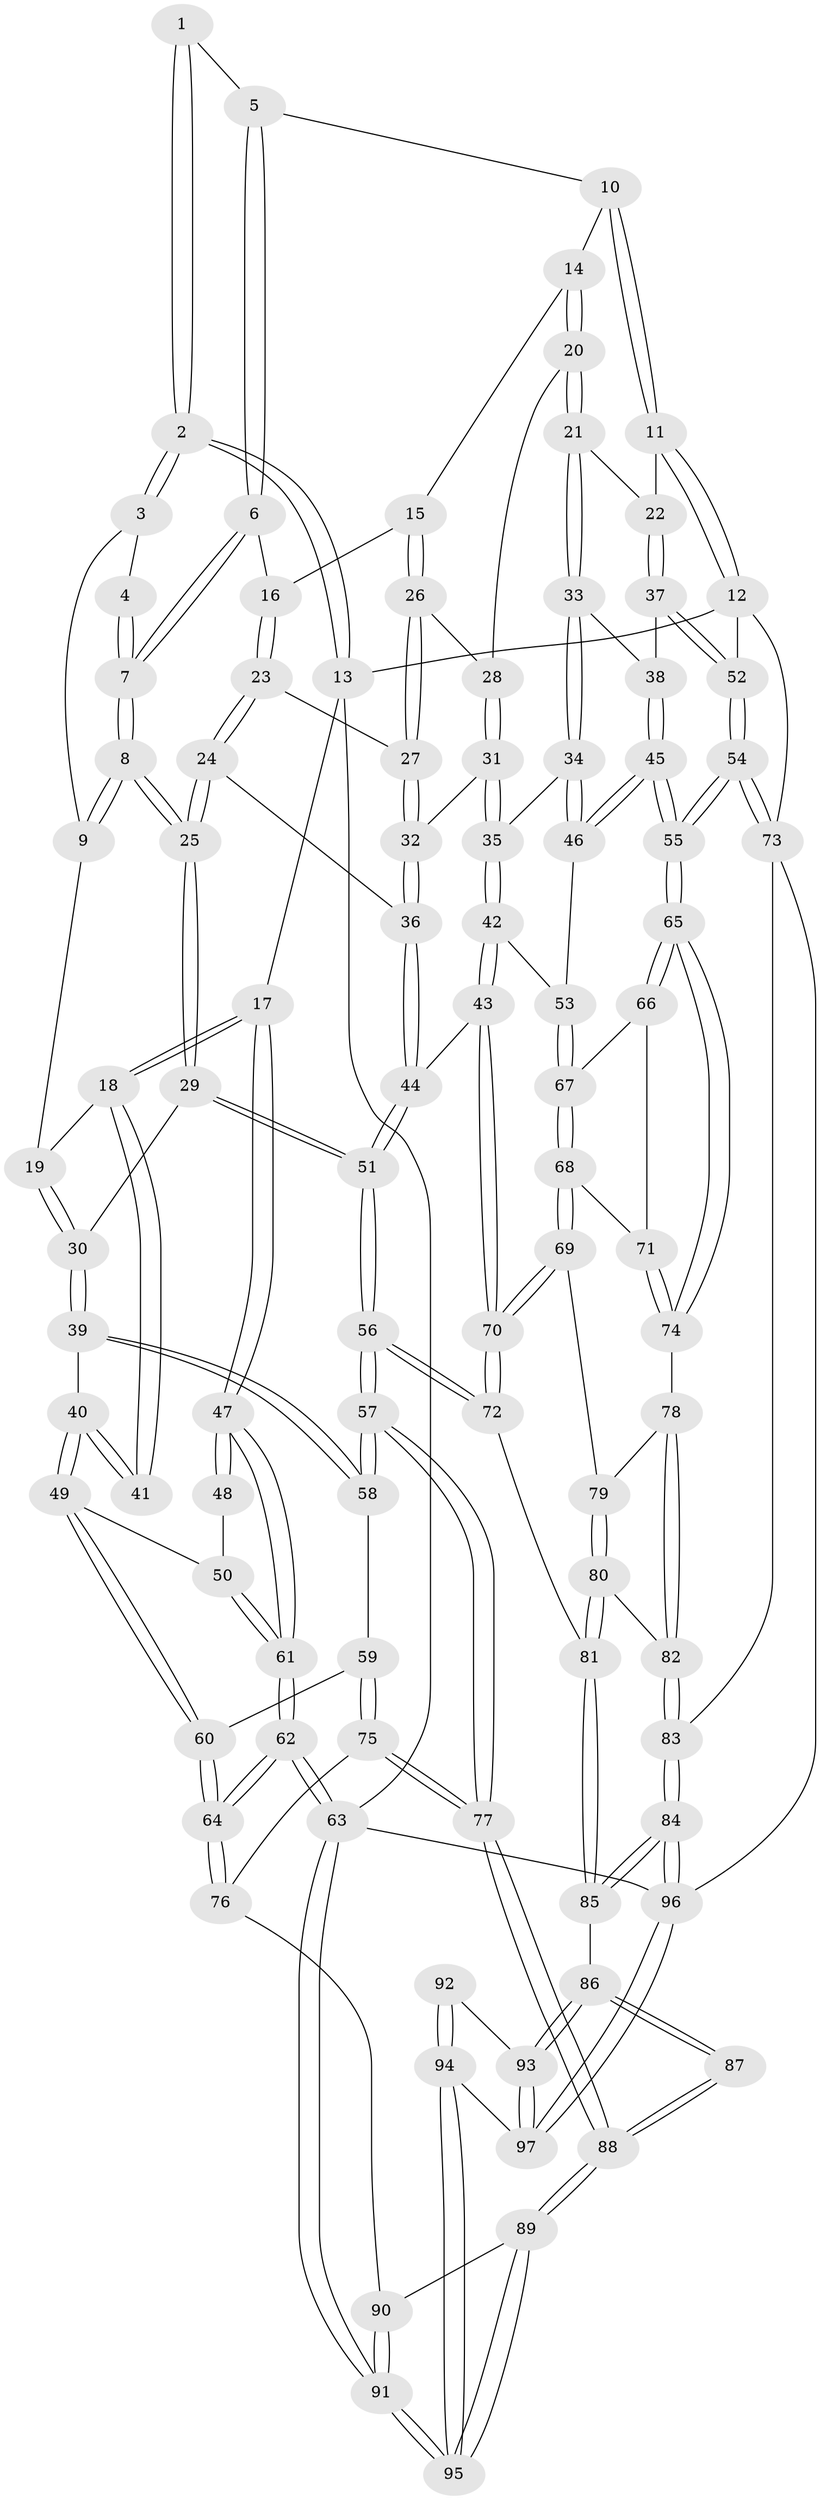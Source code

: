 // Generated by graph-tools (version 1.1) at 2025/38/03/09/25 02:38:47]
// undirected, 97 vertices, 239 edges
graph export_dot {
graph [start="1"]
  node [color=gray90,style=filled];
  1 [pos="+0.3774302301005264+0"];
  2 [pos="+0+0"];
  3 [pos="+0.2280871902130631+0.1041681056372358"];
  4 [pos="+0.2588769943447559+0.09386525762930838"];
  5 [pos="+0.44131397980600906+0"];
  6 [pos="+0.4213826989826067+0.04638327623273553"];
  7 [pos="+0.32782531092789824+0.21490727713291136"];
  8 [pos="+0.3114470416571014+0.28208479576434026"];
  9 [pos="+0.21701422290309702+0.11708468619891911"];
  10 [pos="+0.6257473930287188+0"];
  11 [pos="+1+0"];
  12 [pos="+1+0"];
  13 [pos="+0+0"];
  14 [pos="+0.6611603088588645+0.023235294697879057"];
  15 [pos="+0.5716839306805023+0.16941809237817668"];
  16 [pos="+0.49110218517092097+0.1666866717091786"];
  17 [pos="+0+0"];
  18 [pos="+0+3.341236509314865e-05"];
  19 [pos="+0.12888315382514867+0.14617521366358052"];
  20 [pos="+0.7340830606167017+0.14138562211732728"];
  21 [pos="+0.8125370670143611+0.18753991520270488"];
  22 [pos="+0.8297883934210782+0.18378485289561397"];
  23 [pos="+0.47006123836593894+0.23154329028387383"];
  24 [pos="+0.40735406725794465+0.276191210828587"];
  25 [pos="+0.3090601888284366+0.30001634570096286"];
  26 [pos="+0.5750830633870044+0.18608412278631825"];
  27 [pos="+0.5520593482778198+0.2529421828815224"];
  28 [pos="+0.6573442751551121+0.23855043734555692"];
  29 [pos="+0.2974680865948101+0.3154290391557246"];
  30 [pos="+0.25976383113233753+0.32359099988101625"];
  31 [pos="+0.6548445801913422+0.25228617774563294"];
  32 [pos="+0.5791018184974417+0.30781427364408837"];
  33 [pos="+0.7795380300926159+0.32810337354796043"];
  34 [pos="+0.7546888553772373+0.3437077401565289"];
  35 [pos="+0.7479201526623172+0.34787631788016693"];
  36 [pos="+0.5707090003967336+0.3468036002984425"];
  37 [pos="+1+0.3107567488591388"];
  38 [pos="+0.8164539856426591+0.3439080296499309"];
  39 [pos="+0.21719323893193787+0.35285799187848993"];
  40 [pos="+0.2049699491750362+0.3541877714631209"];
  41 [pos="+0.10127526576909804+0.33204915273542035"];
  42 [pos="+0.6748950872567959+0.4538497726661865"];
  43 [pos="+0.6146973557301294+0.47210020268462616"];
  44 [pos="+0.596150829309635+0.46844656164246185"];
  45 [pos="+0.9031605075248131+0.4816428778299092"];
  46 [pos="+0.8657410004058939+0.4819856096939876"];
  47 [pos="+0+0.3792409259708021"];
  48 [pos="+0.09068061079416163+0.33648274009940443"];
  49 [pos="+0.06397253081058696+0.4989913127346896"];
  50 [pos="+0.006417515187488966+0.4783318716692944"];
  51 [pos="+0.4635302851110349+0.5202406890827259"];
  52 [pos="+1+0.35838148865930336"];
  53 [pos="+0.739586715445633+0.4845087273343722"];
  54 [pos="+1+0.5609591209210729"];
  55 [pos="+1+0.5638384825890698"];
  56 [pos="+0.3737177214078494+0.7154682371745646"];
  57 [pos="+0.3710046182028322+0.7175353134161094"];
  58 [pos="+0.21676814264066763+0.371423495777239"];
  59 [pos="+0.18480529285840205+0.6081610614230398"];
  60 [pos="+0.08111524563611802+0.5323389971690566"];
  61 [pos="+0+0.4723610633529144"];
  62 [pos="+0+0.8789002795261514"];
  63 [pos="+0+1"];
  64 [pos="+0+0.8621094487078873"];
  65 [pos="+0.9947288382253595+0.6100001333239368"];
  66 [pos="+0.8034994082891893+0.575414083843947"];
  67 [pos="+0.7783372874175453+0.5646012961484207"];
  68 [pos="+0.7356575234874891+0.6621852927398902"];
  69 [pos="+0.7332940652582852+0.6637748976633301"];
  70 [pos="+0.6914693225661008+0.6835059030215414"];
  71 [pos="+0.7931768326929156+0.6496420717176902"];
  72 [pos="+0.6651627166178963+0.7572969717209916"];
  73 [pos="+1+0.7817397067343107"];
  74 [pos="+0.93932442629462+0.6442029765568829"];
  75 [pos="+0.2285599918574912+0.7125806954051213"];
  76 [pos="+0.10939416007250337+0.7641853585614011"];
  77 [pos="+0.3546874889077238+0.7319016842868934"];
  78 [pos="+0.9354155780436232+0.6486519776936571"];
  79 [pos="+0.8148975239355064+0.7056667919841547"];
  80 [pos="+0.7962214466781233+0.7565082415967956"];
  81 [pos="+0.6778462739520577+0.7786713031818389"];
  82 [pos="+0.8580839402162249+0.7639066562433168"];
  83 [pos="+0.8853737879934604+0.898760586346246"];
  84 [pos="+0.7743937451147301+0.9942103881974748"];
  85 [pos="+0.7010610126078639+0.8886665378918375"];
  86 [pos="+0.5433653872368678+0.9115193673457369"];
  87 [pos="+0.38280503925609194+0.7807074216563169"];
  88 [pos="+0.3573577876003667+0.7475743639913028"];
  89 [pos="+0.2953073295163112+0.9697297832365841"];
  90 [pos="+0.17478077027975136+0.9089535631669093"];
  91 [pos="+0.21920576802325747+1"];
  92 [pos="+0.4114033865694797+0.8583963228133807"];
  93 [pos="+0.5140187259724763+1"];
  94 [pos="+0.4635521731392012+1"];
  95 [pos="+0.23961260780562113+1"];
  96 [pos="+0.7631148570239273+1"];
  97 [pos="+0.5137595656405433+1"];
  1 -- 2;
  1 -- 2;
  1 -- 5;
  2 -- 3;
  2 -- 3;
  2 -- 13;
  2 -- 13;
  3 -- 4;
  3 -- 9;
  4 -- 7;
  4 -- 7;
  5 -- 6;
  5 -- 6;
  5 -- 10;
  6 -- 7;
  6 -- 7;
  6 -- 16;
  7 -- 8;
  7 -- 8;
  8 -- 9;
  8 -- 9;
  8 -- 25;
  8 -- 25;
  9 -- 19;
  10 -- 11;
  10 -- 11;
  10 -- 14;
  11 -- 12;
  11 -- 12;
  11 -- 22;
  12 -- 13;
  12 -- 52;
  12 -- 73;
  13 -- 17;
  13 -- 63;
  14 -- 15;
  14 -- 20;
  14 -- 20;
  15 -- 16;
  15 -- 26;
  15 -- 26;
  16 -- 23;
  16 -- 23;
  17 -- 18;
  17 -- 18;
  17 -- 47;
  17 -- 47;
  18 -- 19;
  18 -- 41;
  18 -- 41;
  19 -- 30;
  19 -- 30;
  20 -- 21;
  20 -- 21;
  20 -- 28;
  21 -- 22;
  21 -- 33;
  21 -- 33;
  22 -- 37;
  22 -- 37;
  23 -- 24;
  23 -- 24;
  23 -- 27;
  24 -- 25;
  24 -- 25;
  24 -- 36;
  25 -- 29;
  25 -- 29;
  26 -- 27;
  26 -- 27;
  26 -- 28;
  27 -- 32;
  27 -- 32;
  28 -- 31;
  28 -- 31;
  29 -- 30;
  29 -- 51;
  29 -- 51;
  30 -- 39;
  30 -- 39;
  31 -- 32;
  31 -- 35;
  31 -- 35;
  32 -- 36;
  32 -- 36;
  33 -- 34;
  33 -- 34;
  33 -- 38;
  34 -- 35;
  34 -- 46;
  34 -- 46;
  35 -- 42;
  35 -- 42;
  36 -- 44;
  36 -- 44;
  37 -- 38;
  37 -- 52;
  37 -- 52;
  38 -- 45;
  38 -- 45;
  39 -- 40;
  39 -- 58;
  39 -- 58;
  40 -- 41;
  40 -- 41;
  40 -- 49;
  40 -- 49;
  42 -- 43;
  42 -- 43;
  42 -- 53;
  43 -- 44;
  43 -- 70;
  43 -- 70;
  44 -- 51;
  44 -- 51;
  45 -- 46;
  45 -- 46;
  45 -- 55;
  45 -- 55;
  46 -- 53;
  47 -- 48;
  47 -- 48;
  47 -- 61;
  47 -- 61;
  48 -- 50;
  49 -- 50;
  49 -- 60;
  49 -- 60;
  50 -- 61;
  50 -- 61;
  51 -- 56;
  51 -- 56;
  52 -- 54;
  52 -- 54;
  53 -- 67;
  53 -- 67;
  54 -- 55;
  54 -- 55;
  54 -- 73;
  54 -- 73;
  55 -- 65;
  55 -- 65;
  56 -- 57;
  56 -- 57;
  56 -- 72;
  56 -- 72;
  57 -- 58;
  57 -- 58;
  57 -- 77;
  57 -- 77;
  58 -- 59;
  59 -- 60;
  59 -- 75;
  59 -- 75;
  60 -- 64;
  60 -- 64;
  61 -- 62;
  61 -- 62;
  62 -- 63;
  62 -- 63;
  62 -- 64;
  62 -- 64;
  63 -- 91;
  63 -- 91;
  63 -- 96;
  64 -- 76;
  64 -- 76;
  65 -- 66;
  65 -- 66;
  65 -- 74;
  65 -- 74;
  66 -- 67;
  66 -- 71;
  67 -- 68;
  67 -- 68;
  68 -- 69;
  68 -- 69;
  68 -- 71;
  69 -- 70;
  69 -- 70;
  69 -- 79;
  70 -- 72;
  70 -- 72;
  71 -- 74;
  71 -- 74;
  72 -- 81;
  73 -- 83;
  73 -- 96;
  74 -- 78;
  75 -- 76;
  75 -- 77;
  75 -- 77;
  76 -- 90;
  77 -- 88;
  77 -- 88;
  78 -- 79;
  78 -- 82;
  78 -- 82;
  79 -- 80;
  79 -- 80;
  80 -- 81;
  80 -- 81;
  80 -- 82;
  81 -- 85;
  81 -- 85;
  82 -- 83;
  82 -- 83;
  83 -- 84;
  83 -- 84;
  84 -- 85;
  84 -- 85;
  84 -- 96;
  84 -- 96;
  85 -- 86;
  86 -- 87;
  86 -- 87;
  86 -- 93;
  86 -- 93;
  87 -- 88;
  87 -- 88;
  88 -- 89;
  88 -- 89;
  89 -- 90;
  89 -- 95;
  89 -- 95;
  90 -- 91;
  90 -- 91;
  91 -- 95;
  91 -- 95;
  92 -- 93;
  92 -- 94;
  92 -- 94;
  93 -- 97;
  93 -- 97;
  94 -- 95;
  94 -- 95;
  94 -- 97;
  96 -- 97;
  96 -- 97;
}
